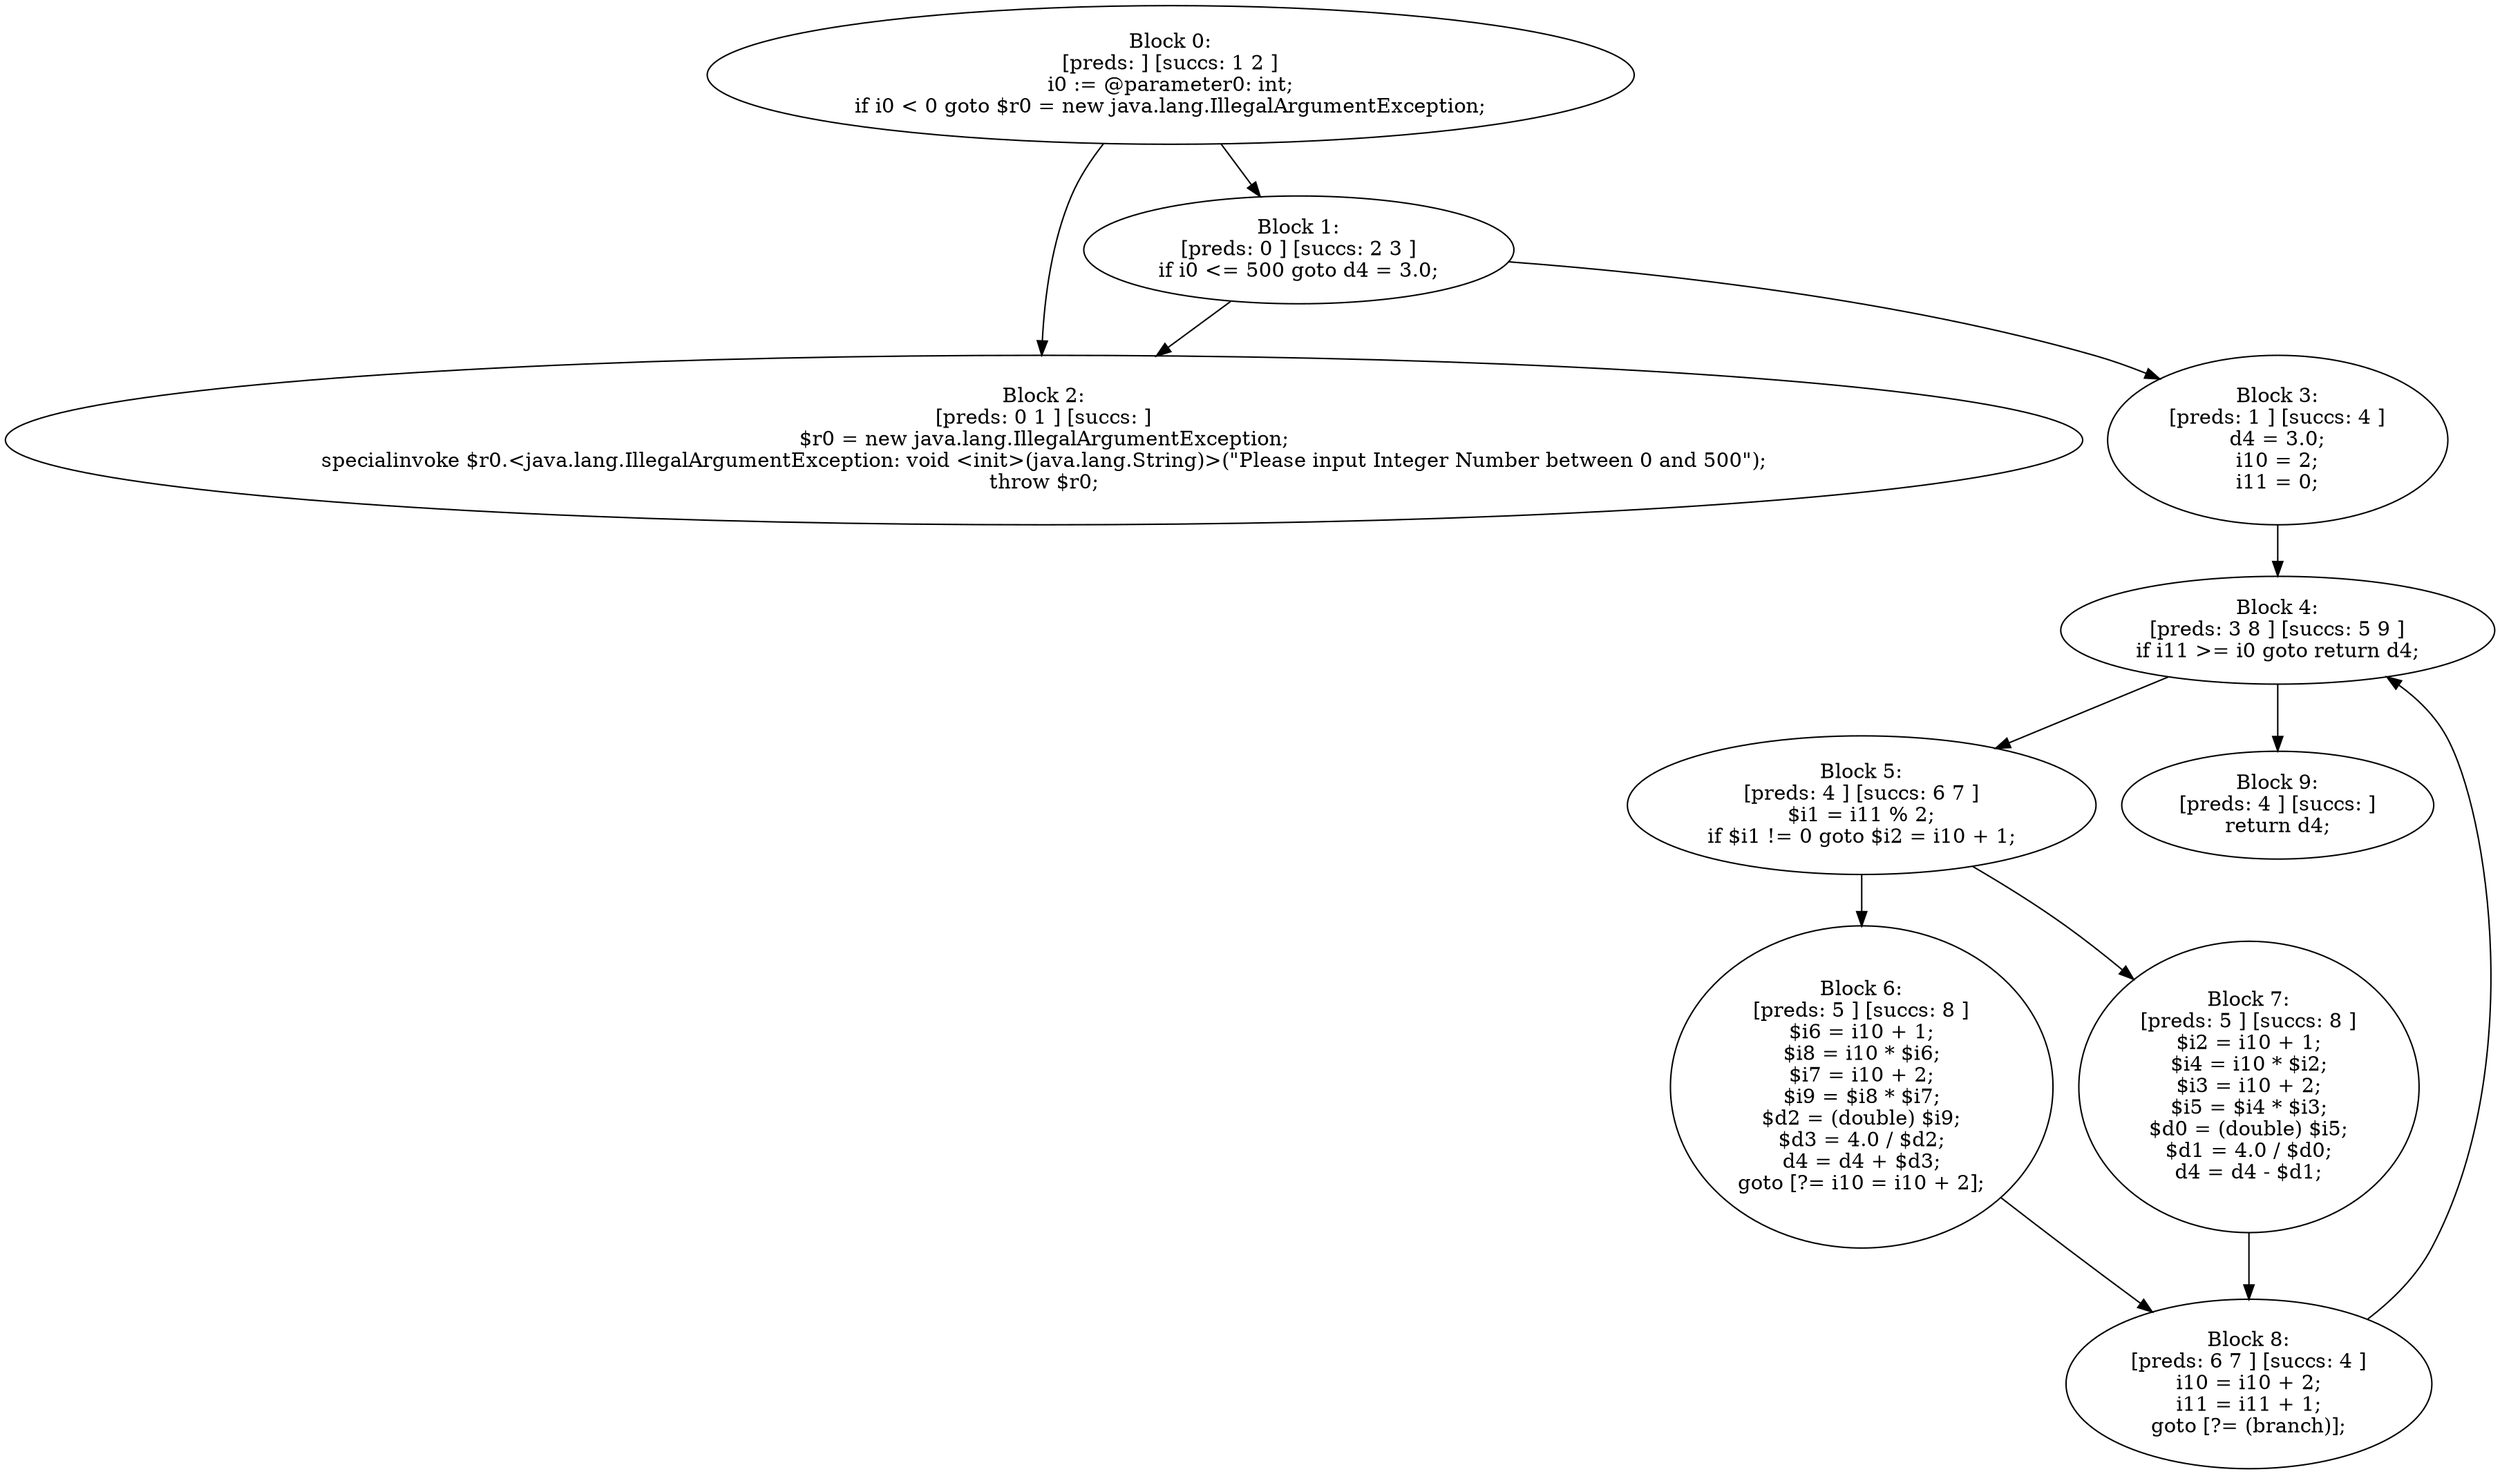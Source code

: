 digraph "unitGraph" {
    "Block 0:
[preds: ] [succs: 1 2 ]
i0 := @parameter0: int;
if i0 < 0 goto $r0 = new java.lang.IllegalArgumentException;
"
    "Block 1:
[preds: 0 ] [succs: 2 3 ]
if i0 <= 500 goto d4 = 3.0;
"
    "Block 2:
[preds: 0 1 ] [succs: ]
$r0 = new java.lang.IllegalArgumentException;
specialinvoke $r0.<java.lang.IllegalArgumentException: void <init>(java.lang.String)>(\"Please input Integer Number between 0 and 500\");
throw $r0;
"
    "Block 3:
[preds: 1 ] [succs: 4 ]
d4 = 3.0;
i10 = 2;
i11 = 0;
"
    "Block 4:
[preds: 3 8 ] [succs: 5 9 ]
if i11 >= i0 goto return d4;
"
    "Block 5:
[preds: 4 ] [succs: 6 7 ]
$i1 = i11 % 2;
if $i1 != 0 goto $i2 = i10 + 1;
"
    "Block 6:
[preds: 5 ] [succs: 8 ]
$i6 = i10 + 1;
$i8 = i10 * $i6;
$i7 = i10 + 2;
$i9 = $i8 * $i7;
$d2 = (double) $i9;
$d3 = 4.0 / $d2;
d4 = d4 + $d3;
goto [?= i10 = i10 + 2];
"
    "Block 7:
[preds: 5 ] [succs: 8 ]
$i2 = i10 + 1;
$i4 = i10 * $i2;
$i3 = i10 + 2;
$i5 = $i4 * $i3;
$d0 = (double) $i5;
$d1 = 4.0 / $d0;
d4 = d4 - $d1;
"
    "Block 8:
[preds: 6 7 ] [succs: 4 ]
i10 = i10 + 2;
i11 = i11 + 1;
goto [?= (branch)];
"
    "Block 9:
[preds: 4 ] [succs: ]
return d4;
"
    "Block 0:
[preds: ] [succs: 1 2 ]
i0 := @parameter0: int;
if i0 < 0 goto $r0 = new java.lang.IllegalArgumentException;
"->"Block 1:
[preds: 0 ] [succs: 2 3 ]
if i0 <= 500 goto d4 = 3.0;
";
    "Block 0:
[preds: ] [succs: 1 2 ]
i0 := @parameter0: int;
if i0 < 0 goto $r0 = new java.lang.IllegalArgumentException;
"->"Block 2:
[preds: 0 1 ] [succs: ]
$r0 = new java.lang.IllegalArgumentException;
specialinvoke $r0.<java.lang.IllegalArgumentException: void <init>(java.lang.String)>(\"Please input Integer Number between 0 and 500\");
throw $r0;
";
    "Block 1:
[preds: 0 ] [succs: 2 3 ]
if i0 <= 500 goto d4 = 3.0;
"->"Block 2:
[preds: 0 1 ] [succs: ]
$r0 = new java.lang.IllegalArgumentException;
specialinvoke $r0.<java.lang.IllegalArgumentException: void <init>(java.lang.String)>(\"Please input Integer Number between 0 and 500\");
throw $r0;
";
    "Block 1:
[preds: 0 ] [succs: 2 3 ]
if i0 <= 500 goto d4 = 3.0;
"->"Block 3:
[preds: 1 ] [succs: 4 ]
d4 = 3.0;
i10 = 2;
i11 = 0;
";
    "Block 3:
[preds: 1 ] [succs: 4 ]
d4 = 3.0;
i10 = 2;
i11 = 0;
"->"Block 4:
[preds: 3 8 ] [succs: 5 9 ]
if i11 >= i0 goto return d4;
";
    "Block 4:
[preds: 3 8 ] [succs: 5 9 ]
if i11 >= i0 goto return d4;
"->"Block 5:
[preds: 4 ] [succs: 6 7 ]
$i1 = i11 % 2;
if $i1 != 0 goto $i2 = i10 + 1;
";
    "Block 4:
[preds: 3 8 ] [succs: 5 9 ]
if i11 >= i0 goto return d4;
"->"Block 9:
[preds: 4 ] [succs: ]
return d4;
";
    "Block 5:
[preds: 4 ] [succs: 6 7 ]
$i1 = i11 % 2;
if $i1 != 0 goto $i2 = i10 + 1;
"->"Block 6:
[preds: 5 ] [succs: 8 ]
$i6 = i10 + 1;
$i8 = i10 * $i6;
$i7 = i10 + 2;
$i9 = $i8 * $i7;
$d2 = (double) $i9;
$d3 = 4.0 / $d2;
d4 = d4 + $d3;
goto [?= i10 = i10 + 2];
";
    "Block 5:
[preds: 4 ] [succs: 6 7 ]
$i1 = i11 % 2;
if $i1 != 0 goto $i2 = i10 + 1;
"->"Block 7:
[preds: 5 ] [succs: 8 ]
$i2 = i10 + 1;
$i4 = i10 * $i2;
$i3 = i10 + 2;
$i5 = $i4 * $i3;
$d0 = (double) $i5;
$d1 = 4.0 / $d0;
d4 = d4 - $d1;
";
    "Block 6:
[preds: 5 ] [succs: 8 ]
$i6 = i10 + 1;
$i8 = i10 * $i6;
$i7 = i10 + 2;
$i9 = $i8 * $i7;
$d2 = (double) $i9;
$d3 = 4.0 / $d2;
d4 = d4 + $d3;
goto [?= i10 = i10 + 2];
"->"Block 8:
[preds: 6 7 ] [succs: 4 ]
i10 = i10 + 2;
i11 = i11 + 1;
goto [?= (branch)];
";
    "Block 7:
[preds: 5 ] [succs: 8 ]
$i2 = i10 + 1;
$i4 = i10 * $i2;
$i3 = i10 + 2;
$i5 = $i4 * $i3;
$d0 = (double) $i5;
$d1 = 4.0 / $d0;
d4 = d4 - $d1;
"->"Block 8:
[preds: 6 7 ] [succs: 4 ]
i10 = i10 + 2;
i11 = i11 + 1;
goto [?= (branch)];
";
    "Block 8:
[preds: 6 7 ] [succs: 4 ]
i10 = i10 + 2;
i11 = i11 + 1;
goto [?= (branch)];
"->"Block 4:
[preds: 3 8 ] [succs: 5 9 ]
if i11 >= i0 goto return d4;
";
}
